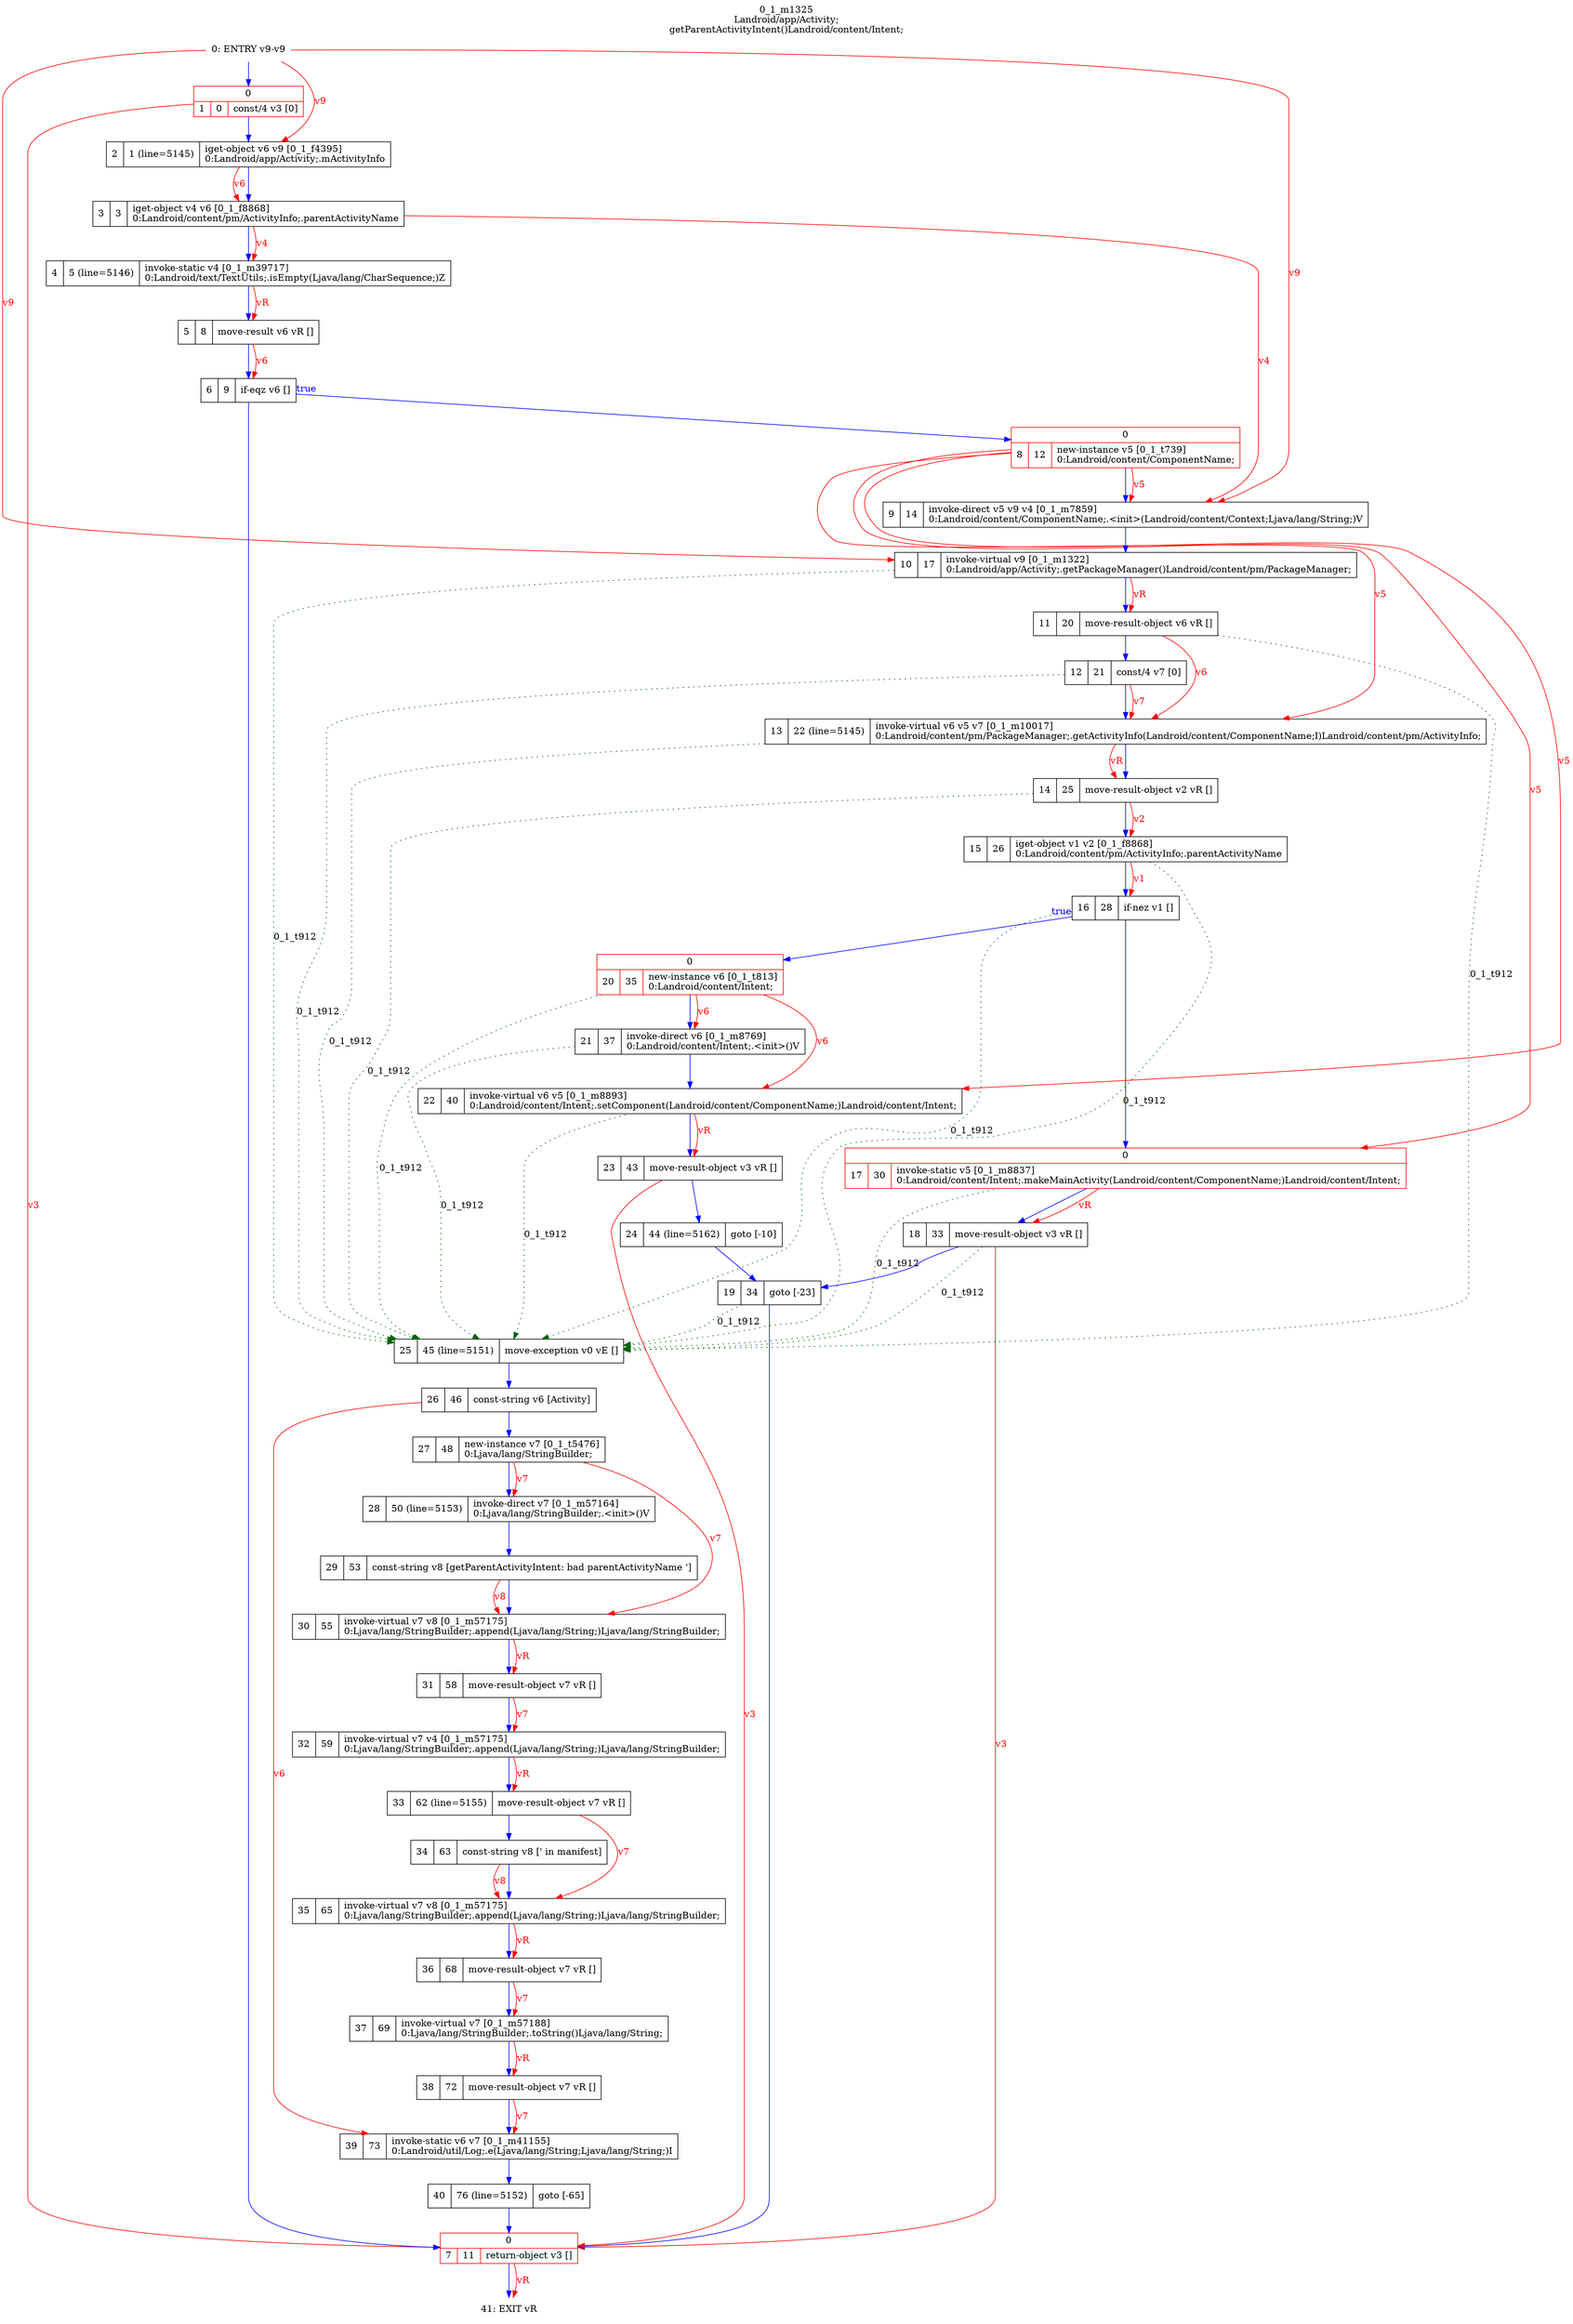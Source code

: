 digraph G {
rankdir=UD;
labelloc=t;
label="0_1_m1325\nLandroid/app/Activity;
getParentActivityIntent()Landroid/content/Intent;";
10, 11, 12, 13, 14, 15, 16, 17, 18, 19, 20, 21, 22 -> 25 [label="0_1_t912", color=darkgreen, style=dotted];
0[label="0: ENTRY v9-v9",shape=plaintext];
1[label="{0|{1|0|const/4 v3 [0]\l}}",shape=record, color=red];
2[label="2|1 (line=5145)|iget-object v6 v9 [0_1_f4395]\l0:Landroid/app/Activity;.mActivityInfo\l",shape=record];
3[label="3|3|iget-object v4 v6 [0_1_f8868]\l0:Landroid/content/pm/ActivityInfo;.parentActivityName\l",shape=record];
4[label="4|5 (line=5146)|invoke-static v4 [0_1_m39717]\l0:Landroid/text/TextUtils;.isEmpty(Ljava/lang/CharSequence;)Z\l",shape=record,URL="0_1_m39717.dot"];
5[label="5|8|move-result v6 vR []\l",shape=record];
6[label="6|9|if-eqz v6 []\l",shape=record];
7[label="{0|{7|11|return-object v3 []\l}}",shape=record, color=red];
8[label="{0|{8|12|new-instance v5 [0_1_t739]\l0:Landroid/content/ComponentName;\l}}",shape=record, color=red];
9[label="9|14|invoke-direct v5 v9 v4 [0_1_m7859]\l0:Landroid/content/ComponentName;.\<init\>(Landroid/content/Context;Ljava/lang/String;)V\l",shape=record,URL="0_1_m7859.dot"];
10[label="10|17|invoke-virtual v9 [0_1_m1322]\l0:Landroid/app/Activity;.getPackageManager()Landroid/content/pm/PackageManager;\l",shape=record,URL="0_1_m1322.dot"];
11[label="11|20|move-result-object v6 vR []\l",shape=record];
12[label="12|21|const/4 v7 [0]\l",shape=record];
13[label="13|22 (line=5145)|invoke-virtual v6 v5 v7 [0_1_m10017]\l0:Landroid/content/pm/PackageManager;.getActivityInfo(Landroid/content/ComponentName;I)Landroid/content/pm/ActivityInfo;\l",shape=record,URL="0_1_m10017.dot"];
14[label="14|25|move-result-object v2 vR []\l",shape=record];
15[label="15|26|iget-object v1 v2 [0_1_f8868]\l0:Landroid/content/pm/ActivityInfo;.parentActivityName\l",shape=record];
16[label="16|28|if-nez v1 []\l",shape=record];
17[label="{0|{17|30|invoke-static v5 [0_1_m8837]\l0:Landroid/content/Intent;.makeMainActivity(Landroid/content/ComponentName;)Landroid/content/Intent;\l}}",shape=record,URL="0_1_m8837.dot", color=red];
18[label="18|33|move-result-object v3 vR []\l",shape=record];
19[label="19|34|goto [-23]\l",shape=record];
20[label="{0|{20|35|new-instance v6 [0_1_t813]\l0:Landroid/content/Intent;\l}}",shape=record, color=red];
21[label="21|37|invoke-direct v6 [0_1_m8769]\l0:Landroid/content/Intent;.\<init\>()V\l",shape=record,URL="0_1_m8769.dot"];
22[label="22|40|invoke-virtual v6 v5 [0_1_m8893]\l0:Landroid/content/Intent;.setComponent(Landroid/content/ComponentName;)Landroid/content/Intent;\l",shape=record,URL="0_1_m8893.dot"];
23[label="23|43|move-result-object v3 vR []\l",shape=record];
24[label="24|44 (line=5162)|goto [-10]\l",shape=record];
25[label="25|45 (line=5151)|move-exception v0 vE []\l",shape=record];
26[label="26|46|const-string v6 [Activity]\l",shape=record];
27[label="27|48|new-instance v7 [0_1_t5476]\l0:Ljava/lang/StringBuilder;\l",shape=record];
28[label="28|50 (line=5153)|invoke-direct v7 [0_1_m57164]\l0:Ljava/lang/StringBuilder;.\<init\>()V\l",shape=record,URL="0_1_m57164.dot"];
29[label="29|53|const-string v8 [getParentActivityIntent: bad parentActivityName ']\l",shape=record];
30[label="30|55|invoke-virtual v7 v8 [0_1_m57175]\l0:Ljava/lang/StringBuilder;.append(Ljava/lang/String;)Ljava/lang/StringBuilder;\l",shape=record,URL="0_1_m57175.dot"];
31[label="31|58|move-result-object v7 vR []\l",shape=record];
32[label="32|59|invoke-virtual v7 v4 [0_1_m57175]\l0:Ljava/lang/StringBuilder;.append(Ljava/lang/String;)Ljava/lang/StringBuilder;\l",shape=record,URL="0_1_m57175.dot"];
33[label="33|62 (line=5155)|move-result-object v7 vR []\l",shape=record];
34[label="34|63|const-string v8 [' in manifest]\l",shape=record];
35[label="35|65|invoke-virtual v7 v8 [0_1_m57175]\l0:Ljava/lang/StringBuilder;.append(Ljava/lang/String;)Ljava/lang/StringBuilder;\l",shape=record,URL="0_1_m57175.dot"];
36[label="36|68|move-result-object v7 vR []\l",shape=record];
37[label="37|69|invoke-virtual v7 [0_1_m57188]\l0:Ljava/lang/StringBuilder;.toString()Ljava/lang/String;\l",shape=record,URL="0_1_m57188.dot"];
38[label="38|72|move-result-object v7 vR []\l",shape=record];
39[label="39|73|invoke-static v6 v7 [0_1_m41155]\l0:Landroid/util/Log;.e(Ljava/lang/String;Ljava/lang/String;)I\l",shape=record,URL="0_1_m41155.dot"];
40[label="40|76 (line=5152)|goto [-65]\l",shape=record];
41[label="41: EXIT vR",shape=plaintext];
0->1 [color=blue, fontcolor=blue,weight=100, taillabel=""];
1->2 [color=blue, fontcolor=blue,weight=100, taillabel=""];
2->3 [color=blue, fontcolor=blue,weight=100, taillabel=""];
3->4 [color=blue, fontcolor=blue,weight=100, taillabel=""];
4->5 [color=blue, fontcolor=blue,weight=100, taillabel=""];
5->6 [color=blue, fontcolor=blue,weight=100, taillabel=""];
6->8 [color=blue, fontcolor=blue,weight=10, taillabel="true"];
6->7 [color=blue, fontcolor=blue,weight=100, taillabel=""];
7->41 [color=blue, fontcolor=blue,weight=100, taillabel=""];
8->9 [color=blue, fontcolor=blue,weight=100, taillabel=""];
9->10 [color=blue, fontcolor=blue,weight=100, taillabel=""];
10->11 [color=blue, fontcolor=blue,weight=100, taillabel=""];
11->12 [color=blue, fontcolor=blue,weight=100, taillabel=""];
12->13 [color=blue, fontcolor=blue,weight=100, taillabel=""];
13->14 [color=blue, fontcolor=blue,weight=100, taillabel=""];
14->15 [color=blue, fontcolor=blue,weight=100, taillabel=""];
15->16 [color=blue, fontcolor=blue,weight=100, taillabel=""];
16->20 [color=blue, fontcolor=blue,weight=10, taillabel="true"];
16->17 [color=blue, fontcolor=blue,weight=100, taillabel=""];
17->18 [color=blue, fontcolor=blue,weight=100, taillabel=""];
18->19 [color=blue, fontcolor=blue,weight=100, taillabel=""];
19->7 [color=blue, fontcolor=blue,weight=100, taillabel=""];
20->21 [color=blue, fontcolor=blue,weight=100, taillabel=""];
21->22 [color=blue, fontcolor=blue,weight=100, taillabel=""];
22->23 [color=blue, fontcolor=blue,weight=100, taillabel=""];
23->24 [color=blue, fontcolor=blue,weight=100, taillabel=""];
24->19 [color=blue, fontcolor=blue,weight=100, taillabel=""];
25->26 [color=blue, fontcolor=blue,weight=100, taillabel=""];
26->27 [color=blue, fontcolor=blue,weight=100, taillabel=""];
27->28 [color=blue, fontcolor=blue,weight=100, taillabel=""];
28->29 [color=blue, fontcolor=blue,weight=100, taillabel=""];
29->30 [color=blue, fontcolor=blue,weight=100, taillabel=""];
30->31 [color=blue, fontcolor=blue,weight=100, taillabel=""];
31->32 [color=blue, fontcolor=blue,weight=100, taillabel=""];
32->33 [color=blue, fontcolor=blue,weight=100, taillabel=""];
33->34 [color=blue, fontcolor=blue,weight=100, taillabel=""];
34->35 [color=blue, fontcolor=blue,weight=100, taillabel=""];
35->36 [color=blue, fontcolor=blue,weight=100, taillabel=""];
36->37 [color=blue, fontcolor=blue,weight=100, taillabel=""];
37->38 [color=blue, fontcolor=blue,weight=100, taillabel=""];
38->39 [color=blue, fontcolor=blue,weight=100, taillabel=""];
39->40 [color=blue, fontcolor=blue,weight=100, taillabel=""];
40->7 [color=blue, fontcolor=blue,weight=100, taillabel=""];
0->2 [color=red, fontcolor=red, label="v9"];
2->3 [color=red, fontcolor=red, label="v6"];
3->4 [color=red, fontcolor=red, label="v4"];
4->5 [color=red, fontcolor=red, label="vR"];
5->6 [color=red, fontcolor=red, label="v6"];
1->7 [color=red, fontcolor=red, label="v3"];
18->7 [color=red, fontcolor=red, label="v3"];
23->7 [color=red, fontcolor=red, label="v3"];
0->9 [color=red, fontcolor=red, label="v9"];
3->9 [color=red, fontcolor=red, label="v4"];
8->9 [color=red, fontcolor=red, label="v5"];
0->10 [color=red, fontcolor=red, label="v9"];
10->11 [color=red, fontcolor=red, label="vR"];
8->13 [color=red, fontcolor=red, label="v5"];
11->13 [color=red, fontcolor=red, label="v6"];
12->13 [color=red, fontcolor=red, label="v7"];
13->14 [color=red, fontcolor=red, label="vR"];
14->15 [color=red, fontcolor=red, label="v2"];
15->16 [color=red, fontcolor=red, label="v1"];
8->17 [color=red, fontcolor=red, label="v5"];
17->18 [color=red, fontcolor=red, label="vR"];
20->21 [color=red, fontcolor=red, label="v6"];
8->22 [color=red, fontcolor=red, label="v5"];
20->22 [color=red, fontcolor=red, label="v6"];
22->23 [color=red, fontcolor=red, label="vR"];
27->28 [color=red, fontcolor=red, label="v7"];
27->30 [color=red, fontcolor=red, label="v7"];
29->30 [color=red, fontcolor=red, label="v8"];
30->31 [color=red, fontcolor=red, label="vR"];
31->32 [color=red, fontcolor=red, label="v7"];
32->33 [color=red, fontcolor=red, label="vR"];
33->35 [color=red, fontcolor=red, label="v7"];
34->35 [color=red, fontcolor=red, label="v8"];
35->36 [color=red, fontcolor=red, label="vR"];
36->37 [color=red, fontcolor=red, label="v7"];
37->38 [color=red, fontcolor=red, label="vR"];
26->39 [color=red, fontcolor=red, label="v6"];
38->39 [color=red, fontcolor=red, label="v7"];
7->41 [color=red, fontcolor=red, label="vR"];
}
